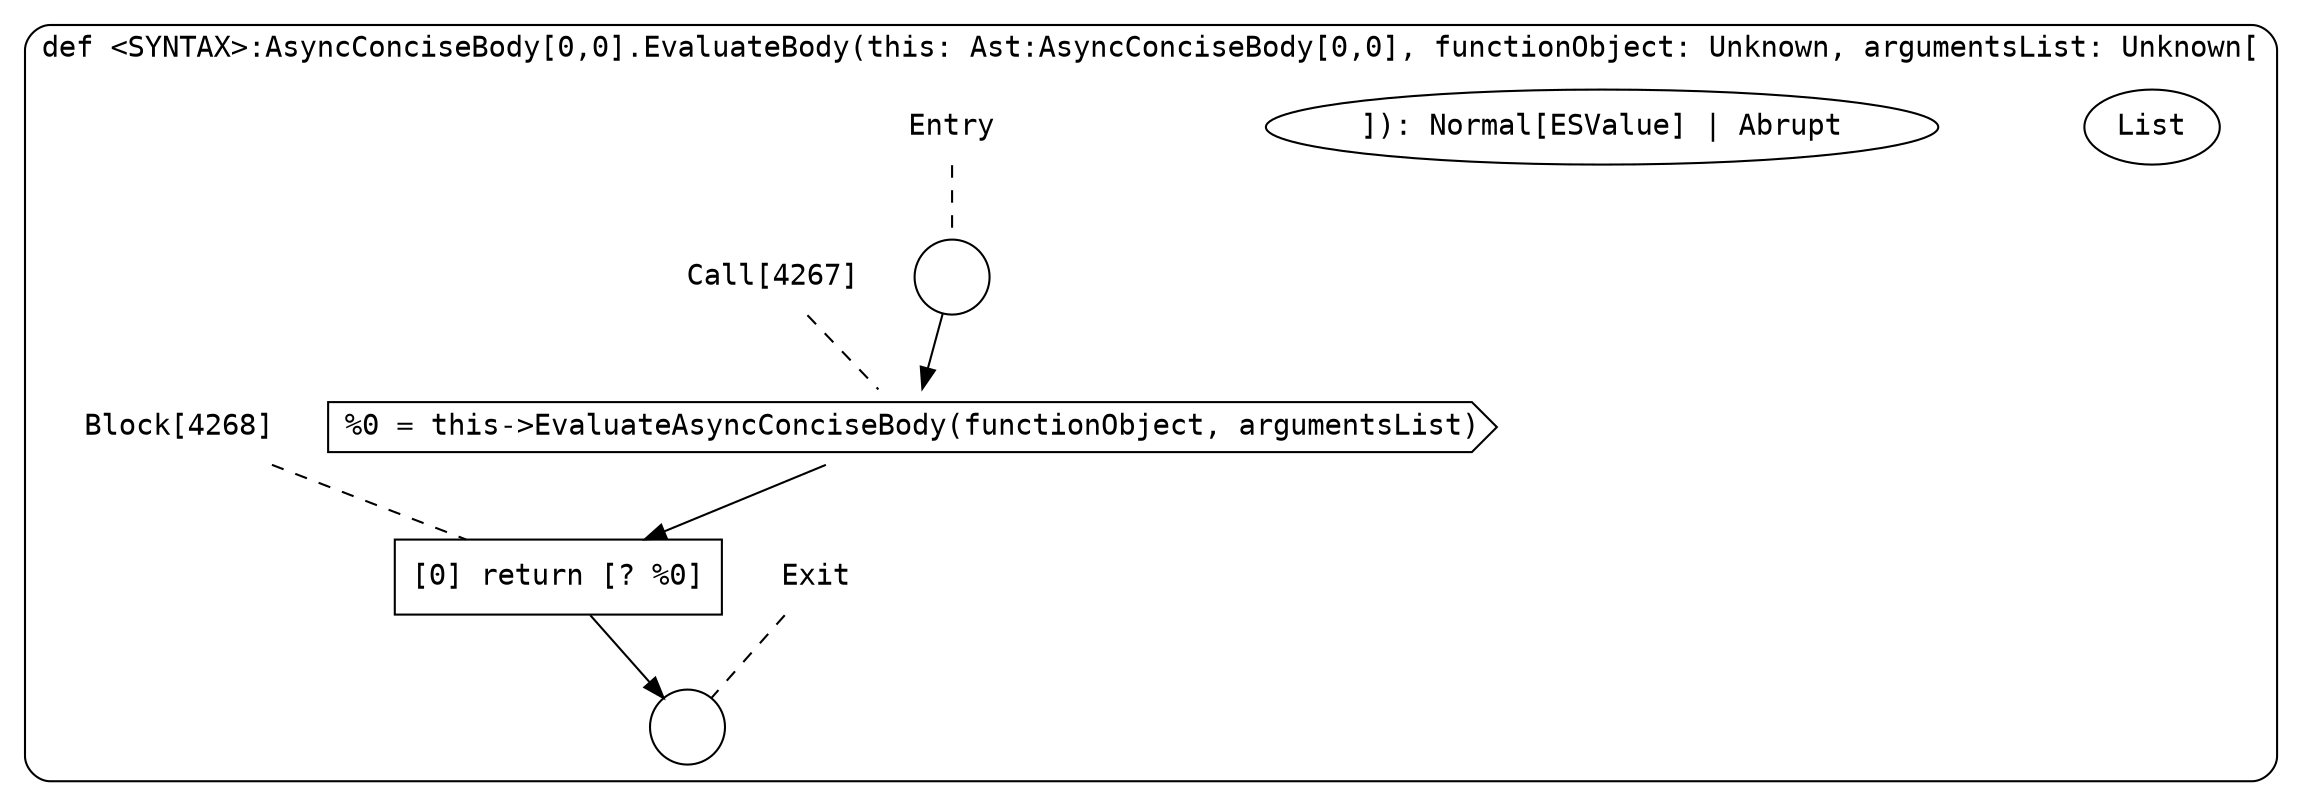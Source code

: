 digraph {
  graph [fontname = "Consolas"]
  node [fontname = "Consolas"]
  edge [fontname = "Consolas"]
  subgraph cluster1084 {
    label = "def <SYNTAX>:AsyncConciseBody[0,0].EvaluateBody(this: Ast:AsyncConciseBody[0,0], functionObject: Unknown, argumentsList: Unknown["List"]): Normal[ESValue] | Abrupt"
    style = rounded
    cluster1084_entry_name [shape=none, label=<<font color="black">Entry</font>>]
    cluster1084_entry_name -> cluster1084_entry [arrowhead=none, color="black", style=dashed]
    cluster1084_entry [shape=circle label=" " color="black" fillcolor="white" style=filled]
    cluster1084_entry -> node4267 [color="black"]
    cluster1084_exit_name [shape=none, label=<<font color="black">Exit</font>>]
    cluster1084_exit_name -> cluster1084_exit [arrowhead=none, color="black", style=dashed]
    cluster1084_exit [shape=circle label=" " color="black" fillcolor="white" style=filled]
    node4267_name [shape=none, label=<<font color="black">Call[4267]</font>>]
    node4267_name -> node4267 [arrowhead=none, color="black", style=dashed]
    node4267 [shape=cds, label=<<font color="black">%0 = this-&gt;EvaluateAsyncConciseBody(functionObject, argumentsList)</font>> color="black" fillcolor="white", style=filled]
    node4267 -> node4268 [color="black"]
    node4268_name [shape=none, label=<<font color="black">Block[4268]</font>>]
    node4268_name -> node4268 [arrowhead=none, color="black", style=dashed]
    node4268 [shape=box, label=<<font color="black">[0] return [? %0]<BR ALIGN="LEFT"/></font>> color="black" fillcolor="white", style=filled]
    node4268 -> cluster1084_exit [color="black"]
  }
}